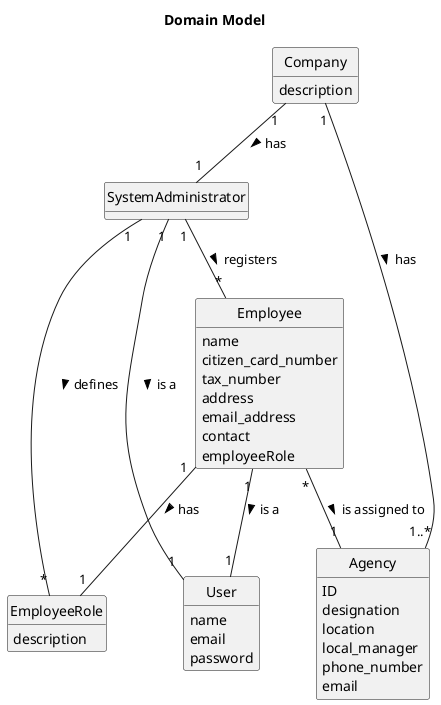 @startuml
skinparam monochrome true
skinparam packageStyle rectangle
skinparam shadowing false

skinparam classAttributeIconSize 0

hide circle
hide methods

title Domain Model

class Employee{
name
citizen_card_number
tax_number
address
email_address
contact
employeeRole
}

class SystemAdministrator{
}

class EmployeeRole{
description
}

class Company{
description
}

class Agency{
ID
designation
location
local_manager
phone_number
email
}

class User{
name
email
password
}

SystemAdministrator "1" -- "*" Employee : registers >
Employee "*" -- "1" Agency : is assigned to >
Company "1" -- "1" SystemAdministrator : has >
Employee "1" -- "1" EmployeeRole :  has >
SystemAdministrator "1" -- "*" EmployeeRole : defines >
SystemAdministrator "1" -- "1" User : is a >
Employee "1" -- "1" User : is a >
Company "1" -- "1..*" Agency : has >
@enduml